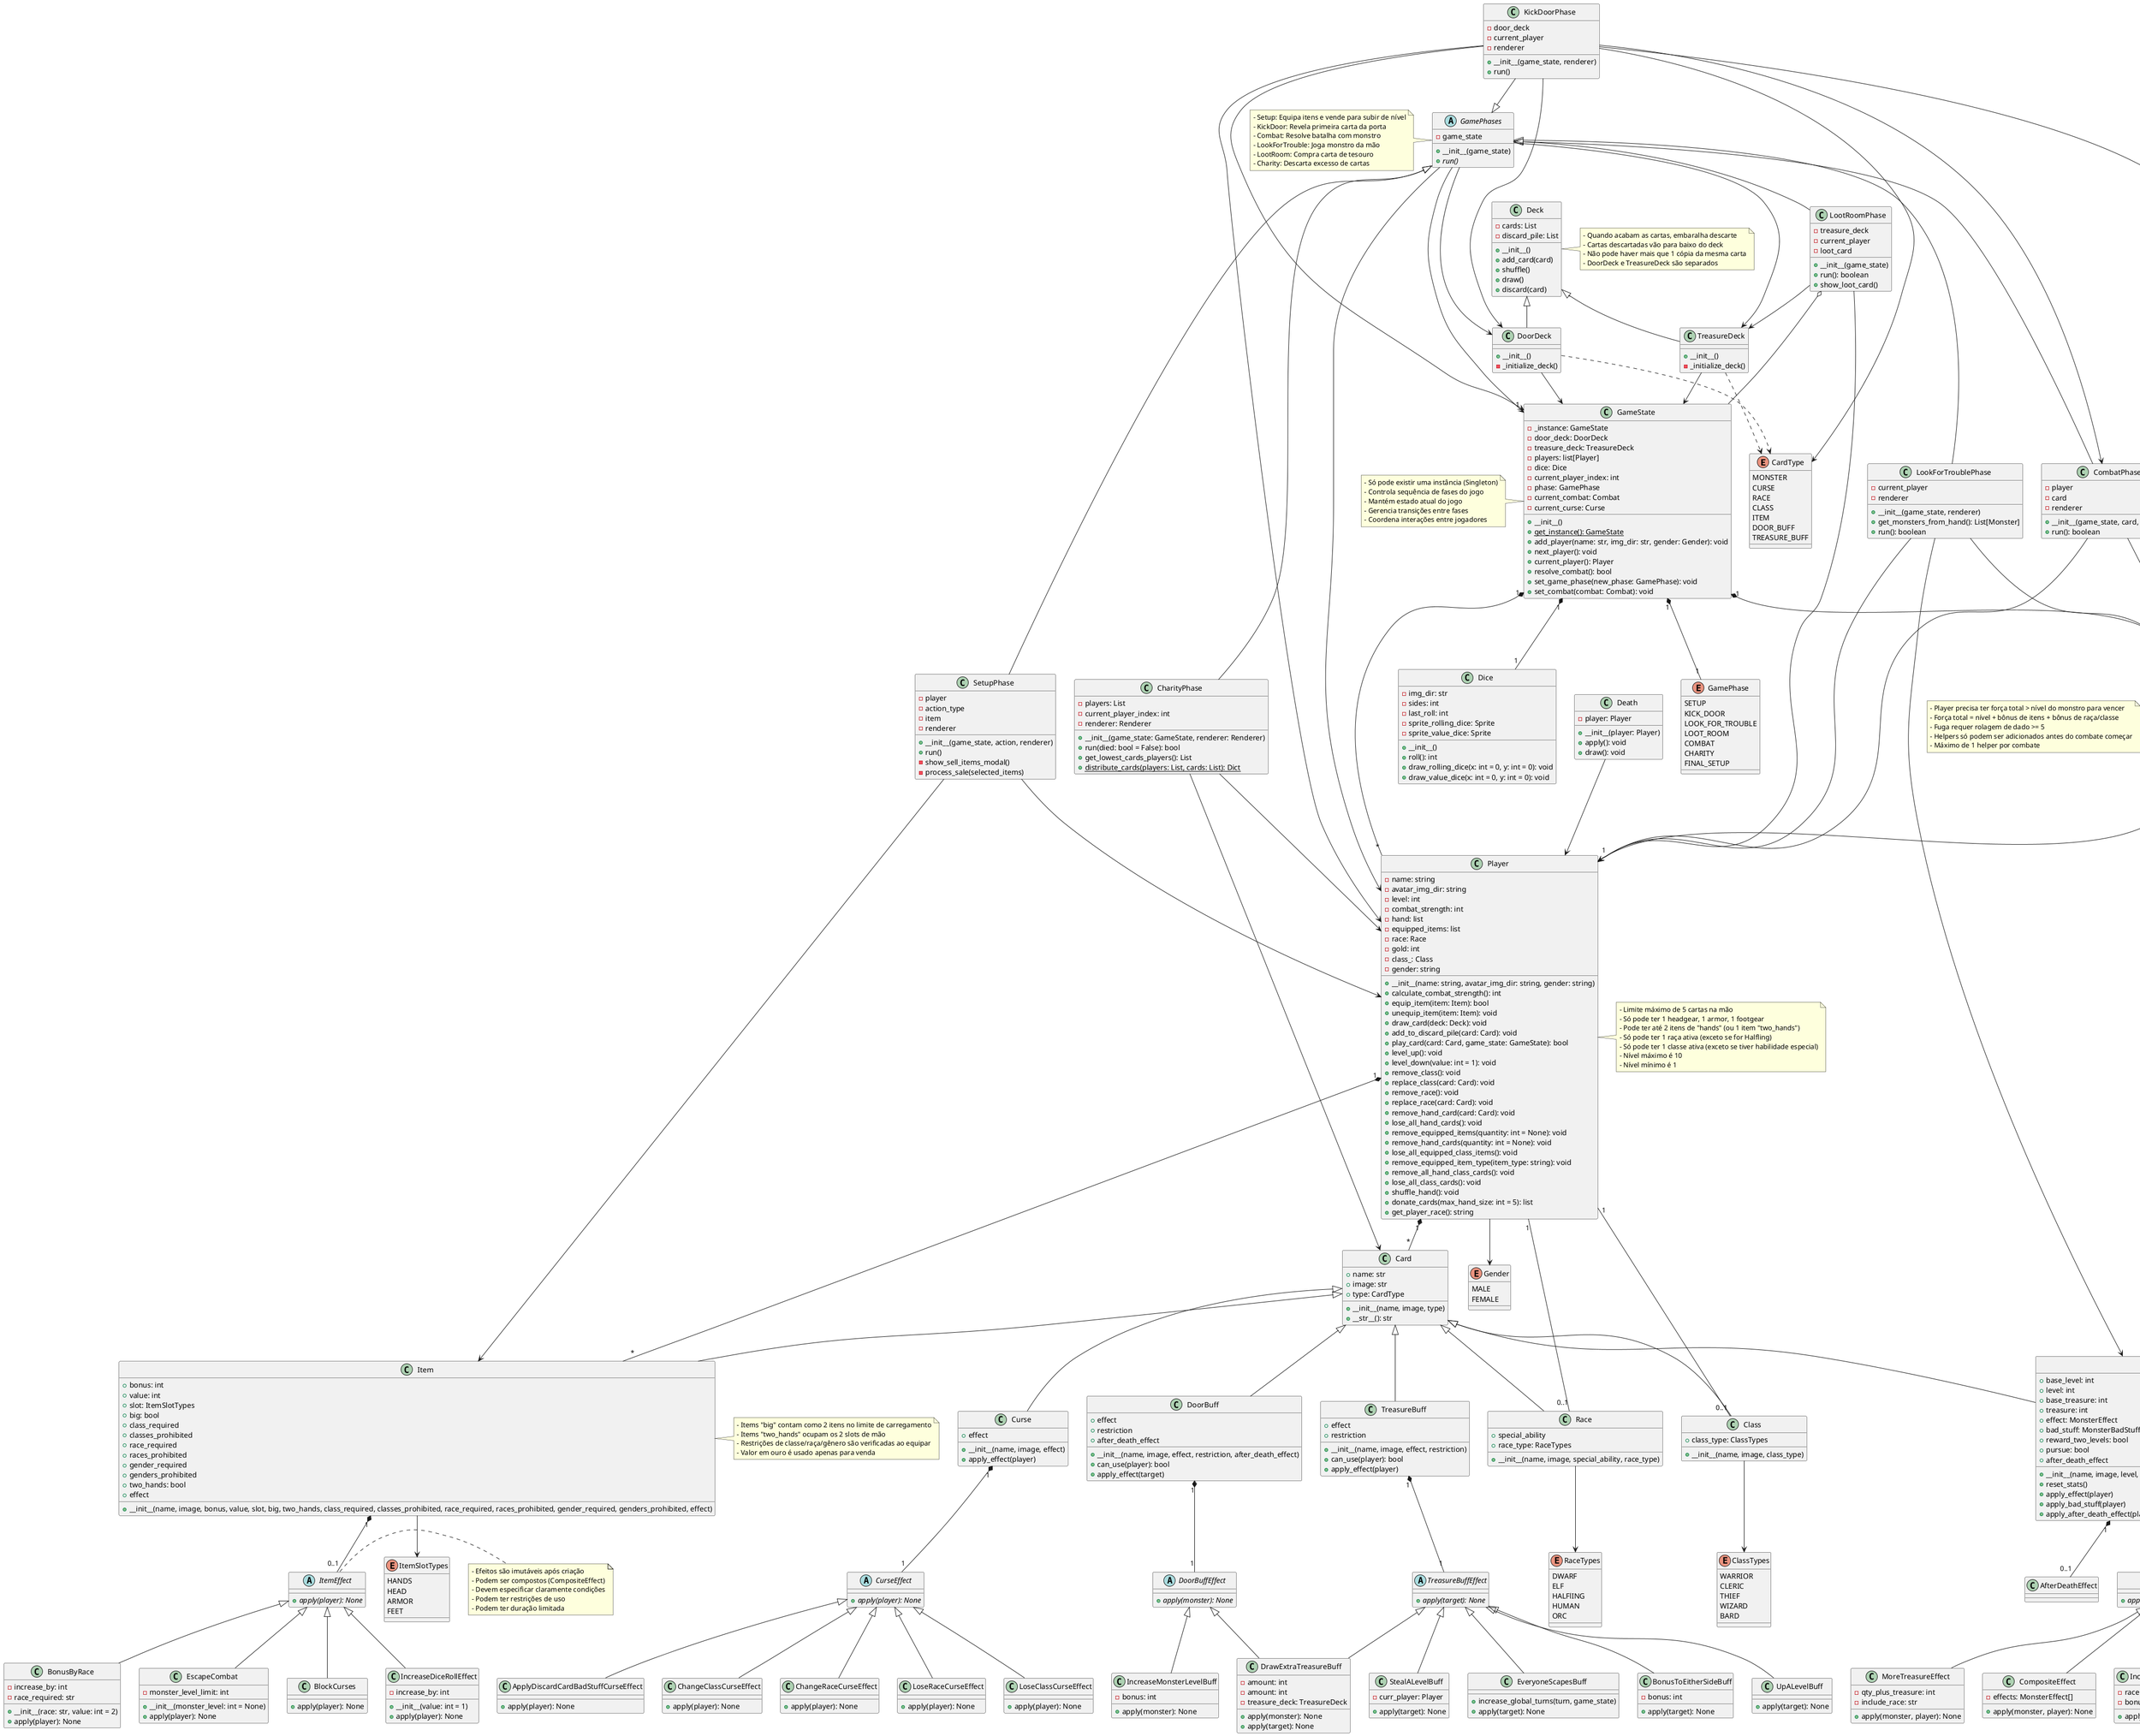 @startuml

enum CardType {
    MONSTER
    CURSE
    RACE
    CLASS
    ITEM
    DOOR_BUFF
    TREASURE_BUFF
}

enum RaceTypes {
    DWARF
    ELF
    HALFlING
    HUMAN
    ORC
}

enum ClassTypes {
    WARRIOR
    CLERIC
    THIEF
    WIZARD
    BARD
}

enum ItemSlotTypes {
    HANDS
    HEAD
    ARMOR
    FEET
}

enum Gender {
    MALE
    FEMALE
}

enum CombatStates {
    WINNING
    LOSING
}

enum GamePhase {
    SETUP
    KICK_DOOR
    LOOK_FOR_TROUBLE
    LOOT_ROOM
    COMBAT
    CHARITY
    FINAL_SETUP
}

class Card {
    +name: str
    +image: str
    +type: CardType
    +__init__(name, image, type)
    +__str__(): str
}

class Monster {
    +base_level: int
    +level: int
    +base_treasure: int
    +treasure: int
    +effect: MonsterEffect
    +bad_stuff: MonsterBadStuff
    +reward_two_levels: bool
    +pursue: bool
    +after_death_effect
    +__init__(name, image, level, treasure, effect, bad_stuff, reward_two_levels)
    +reset_stats()
    +apply_effect(player)
    +apply_bad_stuff(player)
    +apply_after_death_effect(player)
}

class Item {
    +bonus: int
    +value: int
    +slot: ItemSlotTypes
    +big: bool
    +class_required
    +classes_prohibited
    +race_required
    +races_prohibited
    +gender_required
    +genders_prohibited
    +two_hands: bool
    +effect
    +__init__(name, image, bonus, value, slot, big, two_hands, class_required, classes_prohibited, race_required, races_prohibited, gender_required, genders_prohibited, effect)
}

class Race {
    +special_ability
    +race_type: RaceTypes
    +__init__(name, image, special_ability, race_type)
}

class Class {
    +class_type: ClassTypes
    +__init__(name, image, class_type)
}

class Curse {
    +effect
    +__init__(name, image, effect)
    +apply_effect(player)
}

class DoorBuff {
    +effect
    +restriction
    +after_death_effect
    +__init__(name, image, effect, restriction, after_death_effect)
    +can_use(player): bool
    +apply_effect(target)
}

class TreasureBuff {
    +effect
    +restriction
    +__init__(name, image, effect, restriction)
    +can_use(player): bool
    +apply_effect(player)
}

class Player {
  - name: string
  - avatar_img_dir: string
  - level: int
  - combat_strength: int
  - hand: list
  - equipped_items: list
  - race: Race
  - gold: int
  - class_: Class
  - gender: string

  + __init__(name: string, avatar_img_dir: string, gender: string)
  + calculate_combat_strength(): int
  + equip_item(item: Item): bool
  + unequip_item(item: Item): void
  + draw_card(deck: Deck): void
  + add_to_discard_pile(card: Card): void
  + play_card(card: Card, game_state: GameState): bool
  + level_up(): void
  + level_down(value: int = 1): void
  + remove_class(): void
  + replace_class(card: Card): void
  + remove_race(): void
  + replace_race(card: Card): void
  + remove_hand_card(card: Card): void
  + lose_all_hand_cards(): void
  + remove_equipped_items(quantity: int = None): void
  + remove_hand_cards(quantity: int = None): void
  + lose_all_equipped_class_items(): void
  + remove_equipped_item_type(item_type: string): void
  + remove_all_hand_class_cards(): void
  + lose_all_class_cards(): void
  + shuffle_hand(): void
  + donate_cards(max_hand_size: int = 5): list
  + get_player_race(): string
}

class Deck {
  - cards: List
  - discard_pile: List
  + __init__()
  + add_card(card)
  + shuffle()
  + draw()
  + discard(card)
}

class DoorDeck {
  + __init__()
  - _initialize_deck()
}

class TreasureDeck {
  + __init__()
  - _initialize_deck()
}

class Dice {
    - img_dir: str
    - sides: int
    - last_roll: int
    - sprite_rolling_dice: Sprite
    - sprite_value_dice: Sprite

    + __init__()
    + roll(): int
    + draw_rolling_dice(x: int = 0, y: int = 0): void
    + draw_value_dice(x: int = 0, y: int = 0): void
}

class Combat {
    - player
    - monster
    - player_modifiers: int
    - monster_modifiers: int
    - can_run_away: bool
    - helpers: list
    + __init__(player, monster)
    + get_player_strength(): int
    + apply_monster_effect(): void
    + get_monster_strength(): int
    + add_helper(player): bool
    + remove_helper(player): bool
    + add_player_modifier(value): int
    + add_monster_modifier(value): int
    + try_to_run(value): bool
    + resolve_combat(): tuple
    + get_combat_state(): CombatStates
}

class Death {
  - player: Player
  + __init__(player: Player)
  + apply(): void
  + draw(): void
}

class GameState {
    - _instance: GameState
    - door_deck: DoorDeck
    - treasure_deck: TreasureDeck
    - players: list[Player]
    - dice: Dice
    - current_player_index: int
    - phase: GamePhase
    - current_combat: Combat
    - current_curse: Curse
    + __init__()
    + {static} get_instance(): GameState
    + add_player(name: str, img_dir: str, gender: Gender): void
    + next_player(): void
    + current_player(): Player
    + resolve_combat(): bool
    + set_game_phase(new_phase: GamePhase): void
    + set_combat(combat: Combat): void
}

abstract class GamePhases {
  - game_state
  + __init__(game_state)
  + {abstract} run()
}

class SetupPhase {
    - player
    - action_type
    - item
    - renderer
    + __init__(game_state, action, renderer)
    + run()
    - show_sell_items_modal()
    - process_sale(selected_items)
}

class KickDoorPhase {
  - door_deck
  - current_player
  - renderer
  + __init__(game_state, renderer)
  + run()
}

class CombatPhase {
    - player
    - card
    - renderer
    + __init__(game_state, card, renderer)
    + run(): boolean
}

class LookForTroublePhase {
    -current_player
    -renderer
    +__init__(game_state, renderer)
    +get_monsters_from_hand(): List[Monster]
    +run(): boolean
}

class LootRoomPhase {
    - treasure_deck
    - current_player
    - loot_card
    + __init__(game_state)
    + run(): boolean
    + show_loot_card()
}

class CharityPhase {
  - players: List
  - current_player_index: int
  - renderer: Renderer
  + __init__(game_state: GameState, renderer: Renderer)
  + run(died: bool = False): bool
  + get_lowest_cards_players(): List
  + {static} distribute_cards(players: List, cards: List): Dict
}

abstract class MonsterEffect {
    + {abstract} apply(monster, player): None
}

class CompositeEffect {
    - effects: MonsterEffect[]
    + apply(monster, player): None
}

class IncreaseMonsterLevelEffect {
    - raceClass: str
    - bonus: int
    + apply(monster, player): None
}

class NotPursueLevelEffect {
    - level_limit: int
    - exclude_race: str
    + apply(monster, player): None
}

class PlayerLoseLevelsIfLevelIsBiggerThanMonsterEffect {
    - level_loss: int
    + apply(monster, player): None
}

class MoreTreasureEffect {
    - qty_plus_treasure: int
    - include_race: str
    + apply(monster, player): None
}

abstract class MonsterBadStuff {
    + {abstract} apply(player): None
}

class CompositeBadStuff {
    - bad_stuffs: MonsterBadStuff[]
    + __init__(*bad_stuffs: MonsterBadStuff)
    + apply(player): None
    + __str__(): String
}

class DeathBadStuff {
    - exclude_race: String
    + __init__(exclude_race=None)
    + apply(player): None
    + __str__(): String
}

class OrcsBadStuff {
    + apply(player): None
    + __str__(): String
}

class LoseItemsBadStuff {
    - qty: int
    + __init__(qty=None)
    + apply(player): None
    + __str__(): String
}

class LoseHandCardsBadStuff {
    - qty: int
    + __init__(qty=None)
    + apply(player): None
    + __str__(): String
}

class LoseLevelBadStuff {
    - level_loss: int
    + __init__(level_loss: int)
    + apply(player): None
    + __str__(): String
}

class LoseEquippedItemBadStuff {
    - item_type: String
    + __init__(item_type: String)
    + apply(player): None
    + __str__(): String
}

class LoseAllClassItemsBadStuff {
    + apply(player): None
    + __str__(): String
}

class LoseEquippedItemOrLevelBadStuff {
    - item_type: String
    - level_loss: int
    + __init__(item_type: String, level_loss: int)
    + apply(player): None
    + __str__(): String
}

abstract class ItemEffect {
    + {abstract} apply(player): None
}

class IncreaseDiceRollEffect {
    - increase_by: int
    + __init__(value: int = 1)
    + apply(player): None
}

class BonusByRace {
    - increase_by: int
    - race_required: str
    + __init__(race: str, value: int = 2)
    + apply(player): None
}

class EscapeCombat {
    - monster_level_limit: int
    + __init__(monster_level: int = None)
    + apply(player): None
}

class BlockCurses {
    + apply(player): None
}

abstract class CurseEffect {
    + {abstract} apply(player): None
}

class ApplyDiscardCardBadStuffCurseEffect {
    + apply(player): None
}

class ChangeClassCurseEffect {
    + apply(player): None
}

class ChangeRaceCurseEffect {
    + apply(player): None
}

class LoseRaceCurseEffect {
    + apply(player): None
}

class LoseClassCurseEffect {
    + apply(player): None
}

abstract class DoorBuffEffect {
    + {abstract} apply(monster): None
}

class IncreaseMonsterLevelBuff {
    - bonus: int
    + apply(monster): None
}

class DrawExtraTreasureBuff {
    - amount: int
    + apply(monster): None
}

abstract class TreasureBuffEffect {
    + {abstract} apply(target): None
}

class EveryoneScapesBuff {
    + increase_global_turns(turn, game_state)
    + apply(target): None
}

class BonusToEitherSideBuff {
    - bonus: int
    + apply(target): None
}

class UpALevelBuff {
    + apply(target): None
}

class DrawExtraTreasureBuff {
    - amount: int
    - treasure_deck: TreasureDeck
    + apply(target): None
}

class StealALevelBuff {
    - curr_player: Player
    + apply(target): None
}

Card <|-- Monster
Card <|-- Item
Card <|-- Race
Card <|-- Class
Card <|-- Curse
Card <|-- DoorBuff
Card <|-- TreasureBuff

Race --> RaceTypes
Class --> ClassTypes

Player --> Gender
Player "1" *-- "*" Card
Player "1" *-- "*" Item
Player "1" -- "0..1" Race
Player "1" -- "0..1" Class

Death --> Player

Deck <|-- DoorDeck
Deck <|-- TreasureDeck

DoorDeck ..> CardType

TreasureDeck ..> CardType

Combat o-- CombatStates
Combat "1" *-- "1" Monster
Combat "1" *-- "1" Player

DoorDeck --> GameState
TreasureDeck --> GameState

SetupPhase --> Player
SetupPhase --> Item

KickDoorPhase --> DoorDeck
KickDoorPhase --> Player
KickDoorPhase --> Combat
KickDoorPhase --|> GamePhases
KickDoorPhase --> GameState
KickDoorPhase --> CardType
KickDoorPhase --> CombatPhase

CombatPhase --> Combat
CombatPhase --> Player
CombatPhase --> Monster

LookForTroublePhase --> Player
LookForTroublePhase --> Monster
LookForTroublePhase --> Combat

LootRoomPhase o-- GameState
LootRoomPhase --> TreasureDeck
LootRoomPhase --> Player

CharityPhase --> Player
CharityPhase --> Card

GameState "1" *-- "*" Player
GameState "1" *-- "1" Dice
GameState "1" *-- "1" GamePhase
GameState "1" *-- "0..1" Combat

GamePhases --> "1" GameState
GamePhases <|-- SetupPhase
GamePhases <|-- CombatPhase
GamePhases <|-- LookForTroublePhase
GamePhases <|-- LootRoomPhase
GamePhases <|-- CharityPhase
GamePhases --> DoorDeck
GamePhases --> TreasureDeck
GamePhases --> Player

MonsterEffect <|-- CompositeEffect
MonsterEffect <|-- IncreaseMonsterLevelEffect
MonsterEffect <|-- NotPursueLevelEffect
MonsterEffect <|-- PlayerLoseLevelsIfLevelIsBiggerThanMonsterEffect
MonsterEffect <|-- MoreTreasureEffect

MonsterBadStuff <|-- CompositeBadStuff
MonsterBadStuff <|-- DeathBadStuff
MonsterBadStuff <|-- OrcsBadStuff
MonsterBadStuff <|-- LoseItemsBadStuff
MonsterBadStuff <|-- LoseHandCardsBadStuff
MonsterBadStuff <|-- LoseLevelBadStuff
MonsterBadStuff <|-- LoseEquippedItemBadStuff
MonsterBadStuff <|-- LoseAllClassItemsBadStuff
MonsterBadStuff <|-- LoseEquippedItemOrLevelBadStuff

Monster "1" *-- "1" MonsterEffect
Monster "1" *-- "1" MonsterBadStuff
Monster "1" *-- "0..1" AfterDeathEffect

ItemEffect <|-- IncreaseDiceRollEffect
ItemEffect <|-- BonusByRace
ItemEffect <|-- EscapeCombat
ItemEffect <|-- BlockCurses

Item --> ItemSlotTypes
Item "1" *-- "0..1" ItemEffect

CurseEffect <|-- ApplyDiscardCardBadStuffCurseEffect
CurseEffect <|-- ChangeClassCurseEffect
CurseEffect <|-- ChangeRaceCurseEffect
CurseEffect <|-- LoseRaceCurseEffect
CurseEffect <|-- LoseClassCurseEffect

DoorBuffEffect <|-- IncreaseMonsterLevelBuff
DoorBuffEffect <|-- DrawExtraTreasureBuff

TreasureBuffEffect <|-- EveryoneScapesBuff
TreasureBuffEffect <|-- BonusToEitherSideBuff
TreasureBuffEffect <|-- UpALevelBuff
TreasureBuffEffect <|-- DrawExtraTreasureBuff
TreasureBuffEffect <|-- StealALevelBuff

Curse "1" *-- "1" CurseEffect
DoorBuff "1" *-- "1" DoorBuffEffect
TreasureBuff "1" *-- "1" TreasureBuffEffect

note right of Player
  - Limite máximo de 5 cartas na mão
  - Só pode ter 1 headgear, 1 armor, 1 footgear
  - Pode ter até 2 itens de "hands" (ou 1 item "two_hands")
  - Só pode ter 1 raça ativa (exceto se for Halfling)
  - Só pode ter 1 classe ativa (exceto se tiver habilidade especial)
  - Nível máximo é 10
  - Nível mínimo é 1
end note

note right of Monster
  - Efeitos são aplicados quando o monstro entra em combate
  - Bad Stuff é aplicado apenas se o jogador perder ou fugir
  - AfterDeathEffect é aplicado apenas se o monstro for derrotado
  - Nível base não pode ser modificado
  - Nível atual pode ser modificado por efeitos
end note

note left of Combat
  - Player precisa ter força total > nível do monstro para vencer
  - Força total = nível + bônus de itens + bônus de raça/classe
  - Fuga requer rolagem de dado >= 5
  - Helpers só podem ser adicionados antes do combate começar
  - Máximo de 1 helper por combate
end note

note right of Item
  - Items "big" contam como 2 itens no limite de carregamento
  - Items "two_hands" ocupam os 2 slots de mão
  - Restrições de classe/raça/gênero são verificadas ao equipar
  - Valor em ouro é usado apenas para venda
end note

note left of GameState
  - Só pode existir uma instância (Singleton)
  - Controla sequência de fases do jogo
  - Mantém estado atual do jogo
  - Gerencia transições entre fases
  - Coordena interações entre jogadores
end note

note right of Deck
  - Quando acabam as cartas, embaralha descarte
  - Cartas descartadas vão para baixo do deck
  - Não pode haver mais que 1 cópia da mesma carta
  - DoorDeck e TreasureDeck são separados
end note

note left of GamePhases
  - Setup: Equipa itens e vende para subir de nível
  - KickDoor: Revela primeira carta da porta
  - Combat: Resolve batalha com monstro
  - LookForTrouble: Joga monstro da mão
  - LootRoom: Compra carta de tesouro
  - Charity: Descarta excesso de cartas
end note

note right of ItemEffect
  - Efeitos são imutáveis após criação
  - Podem ser compostos (CompositeEffect)
  - Devem especificar claramente condições
  - Podem ter restrições de uso
  - Podem ter duração limitada
end note

@enduml